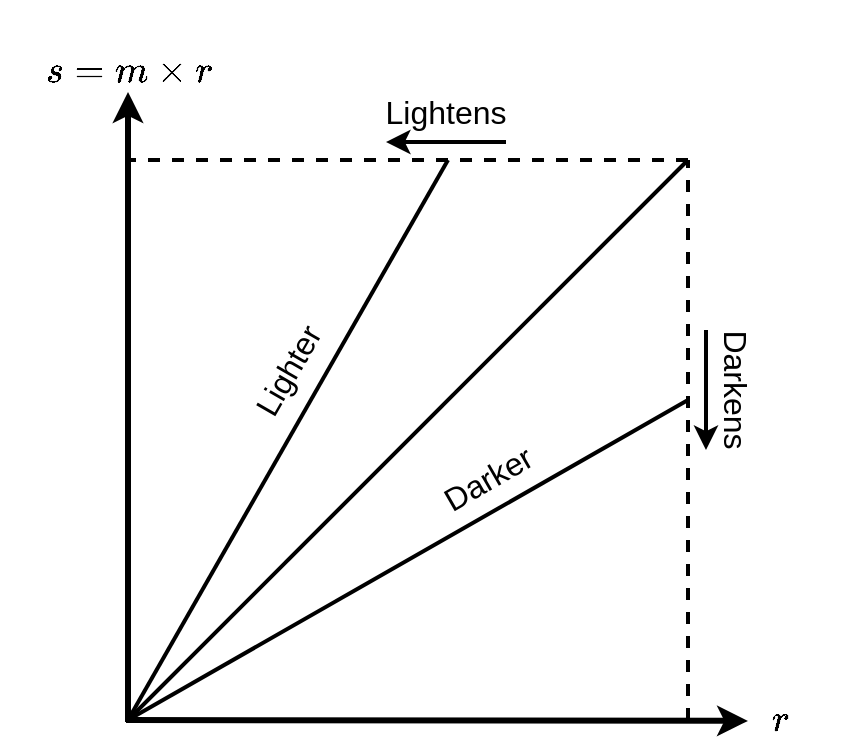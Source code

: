 <mxfile version="20.2.3" type="device"><diagram id="9c8ONWvwEE7RnP3ZbXhu" name="Page-1"><mxGraphModel dx="1422" dy="857" grid="1" gridSize="10" guides="1" tooltips="1" connect="1" arrows="1" fold="1" page="1" pageScale="1" pageWidth="850" pageHeight="1100" math="1" shadow="0"><root><mxCell id="0"/><mxCell id="1" parent="0"/><object label="" y-axis="y-axis" id="0mszzvYzZJ6gEcg2tgos-1"><mxCell style="endArrow=classic;html=1;rounded=0;strokeWidth=3;fontFamily=Helvetica;" parent="1" edge="1"><mxGeometry width="50" height="50" relative="1" as="geometry"><mxPoint x="400" y="361" as="sourcePoint"/><mxPoint x="400" y="46" as="targetPoint"/></mxGeometry></mxCell></object><mxCell id="0mszzvYzZJ6gEcg2tgos-2" value="" style="endArrow=classic;html=1;rounded=0;strokeWidth=3;" parent="1" edge="1"><mxGeometry width="50" height="50" relative="1" as="geometry"><mxPoint x="399" y="360" as="sourcePoint"/><mxPoint x="710" y="360.441" as="targetPoint"/></mxGeometry></mxCell><mxCell id="0mszzvYzZJ6gEcg2tgos-4" value="$$s = m \times r$$" style="text;html=1;strokeColor=none;fillColor=none;align=center;verticalAlign=middle;whiteSpace=wrap;rounded=0;fontSize=16;fontStyle=1" parent="1" vertex="1"><mxGeometry x="336" width="130" height="70" as="geometry"/></mxCell><mxCell id="0mszzvYzZJ6gEcg2tgos-9" value="$$r$$" style="text;html=1;strokeColor=none;fillColor=none;align=center;verticalAlign=middle;whiteSpace=wrap;rounded=0;fontSize=16;" parent="1" vertex="1"><mxGeometry x="696" y="345" width="60" height="30" as="geometry"/></mxCell><mxCell id="0mszzvYzZJ6gEcg2tgos-11" value="" style="endArrow=none;dashed=1;html=1;rounded=0;fontSize=16;strokeWidth=2;" parent="1" edge="1"><mxGeometry width="50" height="50" relative="1" as="geometry"><mxPoint x="680" y="80" as="sourcePoint"/><mxPoint x="400" y="80" as="targetPoint"/></mxGeometry></mxCell><mxCell id="0mszzvYzZJ6gEcg2tgos-12" value="" style="endArrow=none;dashed=1;html=1;rounded=0;fontSize=16;strokeWidth=2;" parent="1" edge="1"><mxGeometry width="50" height="50" relative="1" as="geometry"><mxPoint x="680" y="360" as="sourcePoint"/><mxPoint x="680" y="80" as="targetPoint"/></mxGeometry></mxCell><mxCell id="0mszzvYzZJ6gEcg2tgos-13" value="" style="endArrow=none;html=1;rounded=0;fontSize=16;strokeWidth=2;" parent="1" edge="1"><mxGeometry width="50" height="50" relative="1" as="geometry"><mxPoint x="400" y="360" as="sourcePoint"/><mxPoint x="680" y="80" as="targetPoint"/></mxGeometry></mxCell><mxCell id="0mszzvYzZJ6gEcg2tgos-14" value="" style="endArrow=none;html=1;rounded=0;fontSize=16;strokeWidth=2;" parent="1" edge="1"><mxGeometry width="50" height="50" relative="1" as="geometry"><mxPoint x="400" y="360" as="sourcePoint"/><mxPoint x="560" y="80" as="targetPoint"/></mxGeometry></mxCell><mxCell id="0mszzvYzZJ6gEcg2tgos-15" value="" style="endArrow=none;html=1;rounded=0;fontSize=16;strokeWidth=2;" parent="1" edge="1"><mxGeometry width="50" height="50" relative="1" as="geometry"><mxPoint x="400" y="360" as="sourcePoint"/><mxPoint x="680" y="200" as="targetPoint"/></mxGeometry></mxCell><mxCell id="0mszzvYzZJ6gEcg2tgos-18" value="Lightens" style="text;html=1;strokeColor=none;fillColor=none;align=center;verticalAlign=middle;whiteSpace=wrap;rounded=0;fontSize=16;" parent="1" vertex="1"><mxGeometry x="529" y="41" width="60" height="30" as="geometry"/></mxCell><mxCell id="0mszzvYzZJ6gEcg2tgos-22" value="Lighter" style="text;html=1;strokeColor=none;fillColor=none;align=center;verticalAlign=middle;whiteSpace=wrap;rounded=0;fontSize=16;rotation=-60;" parent="1" vertex="1"><mxGeometry x="450" y="170" width="60" height="30" as="geometry"/></mxCell><mxCell id="0mszzvYzZJ6gEcg2tgos-23" value="Darker" style="text;html=1;strokeColor=none;fillColor=none;align=center;verticalAlign=middle;whiteSpace=wrap;rounded=0;fontSize=16;rotation=-30;" parent="1" vertex="1"><mxGeometry x="550" y="224" width="60" height="30" as="geometry"/></mxCell><mxCell id="0mszzvYzZJ6gEcg2tgos-24" value="Darkens" style="text;html=1;strokeColor=none;fillColor=none;align=center;verticalAlign=middle;whiteSpace=wrap;rounded=0;fontSize=16;rotation=90;" parent="1" vertex="1"><mxGeometry x="674" y="180" width="60" height="30" as="geometry"/></mxCell><mxCell id="3HZe1O9y_lSw3jk0KAaY-1" value="" style="endArrow=classic;html=1;rounded=0;exitX=1;exitY=1;exitDx=0;exitDy=0;entryX=0;entryY=1;entryDx=0;entryDy=0;strokeWidth=2;" parent="1" source="0mszzvYzZJ6gEcg2tgos-18" target="0mszzvYzZJ6gEcg2tgos-18" edge="1"><mxGeometry width="50" height="50" relative="1" as="geometry"><mxPoint x="400" y="460" as="sourcePoint"/><mxPoint x="450" y="410" as="targetPoint"/></mxGeometry></mxCell><mxCell id="3HZe1O9y_lSw3jk0KAaY-2" value="" style="endArrow=classic;html=1;rounded=0;strokeWidth=2;exitX=0;exitY=1;exitDx=0;exitDy=0;entryX=1;entryY=1;entryDx=0;entryDy=0;" parent="1" source="0mszzvYzZJ6gEcg2tgos-24" target="0mszzvYzZJ6gEcg2tgos-24" edge="1"><mxGeometry width="50" height="50" relative="1" as="geometry"><mxPoint x="400" y="460" as="sourcePoint"/><mxPoint x="450" y="410" as="targetPoint"/></mxGeometry></mxCell></root></mxGraphModel></diagram></mxfile>
